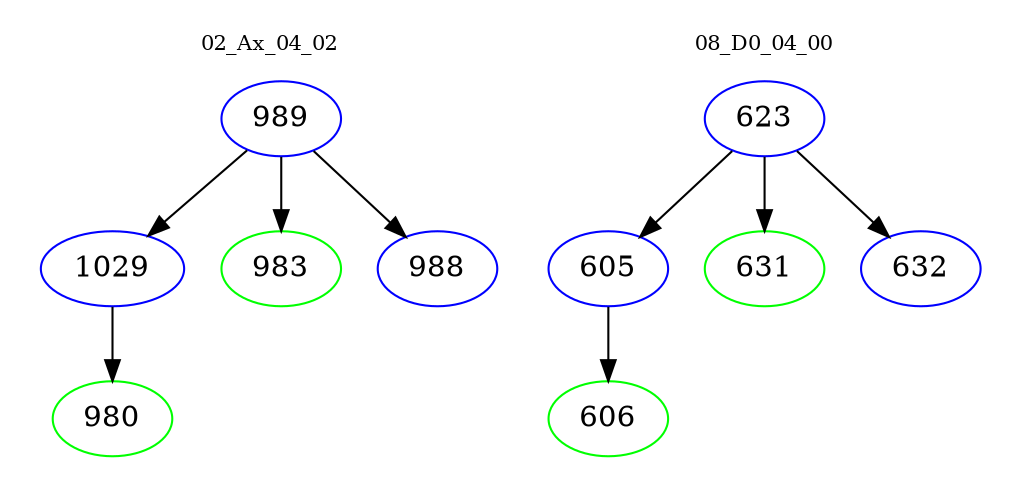 digraph{
subgraph cluster_0 {
color = white
label = "02_Ax_04_02";
fontsize=10;
T0_989 [label="989", color="blue"]
T0_989 -> T0_1029 [color="black"]
T0_1029 [label="1029", color="blue"]
T0_1029 -> T0_980 [color="black"]
T0_980 [label="980", color="green"]
T0_989 -> T0_983 [color="black"]
T0_983 [label="983", color="green"]
T0_989 -> T0_988 [color="black"]
T0_988 [label="988", color="blue"]
}
subgraph cluster_1 {
color = white
label = "08_D0_04_00";
fontsize=10;
T1_623 [label="623", color="blue"]
T1_623 -> T1_605 [color="black"]
T1_605 [label="605", color="blue"]
T1_605 -> T1_606 [color="black"]
T1_606 [label="606", color="green"]
T1_623 -> T1_631 [color="black"]
T1_631 [label="631", color="green"]
T1_623 -> T1_632 [color="black"]
T1_632 [label="632", color="blue"]
}
}
